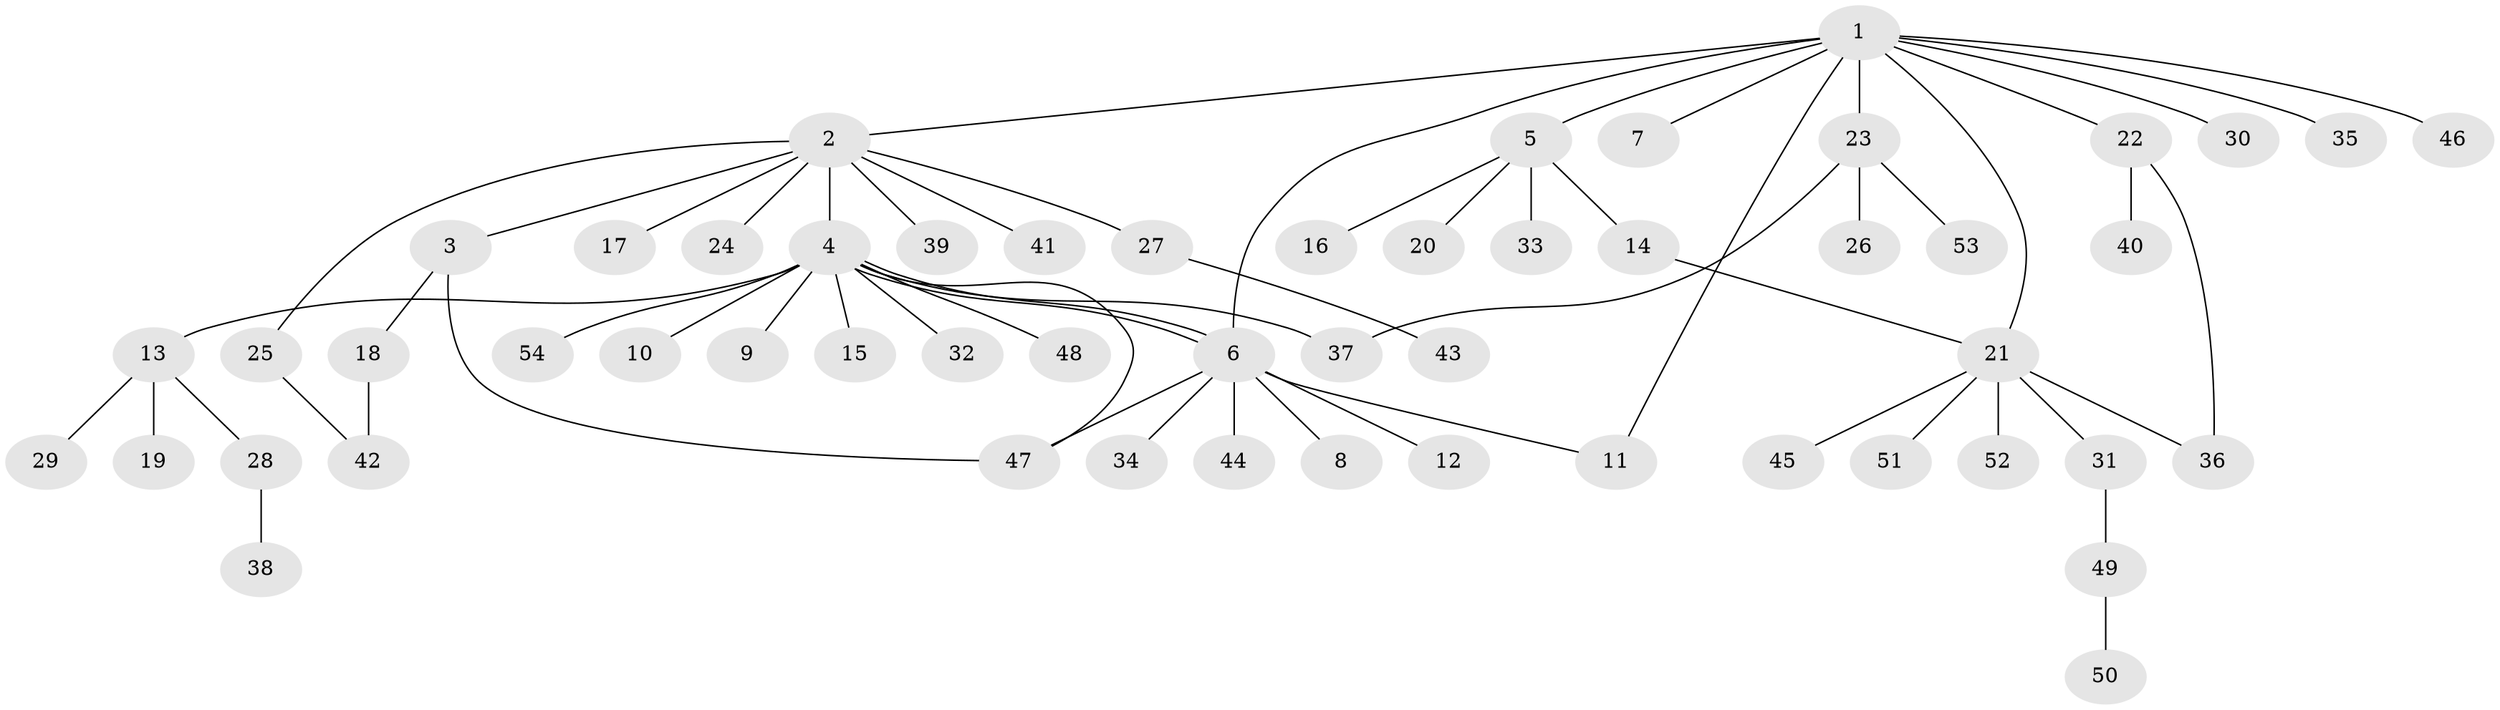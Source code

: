 // Generated by graph-tools (version 1.1) at 2025/47/03/09/25 04:47:29]
// undirected, 54 vertices, 62 edges
graph export_dot {
graph [start="1"]
  node [color=gray90,style=filled];
  1;
  2;
  3;
  4;
  5;
  6;
  7;
  8;
  9;
  10;
  11;
  12;
  13;
  14;
  15;
  16;
  17;
  18;
  19;
  20;
  21;
  22;
  23;
  24;
  25;
  26;
  27;
  28;
  29;
  30;
  31;
  32;
  33;
  34;
  35;
  36;
  37;
  38;
  39;
  40;
  41;
  42;
  43;
  44;
  45;
  46;
  47;
  48;
  49;
  50;
  51;
  52;
  53;
  54;
  1 -- 2;
  1 -- 5;
  1 -- 6;
  1 -- 7;
  1 -- 11;
  1 -- 21;
  1 -- 22;
  1 -- 23;
  1 -- 30;
  1 -- 35;
  1 -- 46;
  2 -- 3;
  2 -- 4;
  2 -- 17;
  2 -- 24;
  2 -- 25;
  2 -- 27;
  2 -- 39;
  2 -- 41;
  3 -- 18;
  3 -- 47;
  4 -- 6;
  4 -- 6;
  4 -- 9;
  4 -- 10;
  4 -- 13;
  4 -- 15;
  4 -- 32;
  4 -- 37;
  4 -- 47;
  4 -- 48;
  4 -- 54;
  5 -- 14;
  5 -- 16;
  5 -- 20;
  5 -- 33;
  6 -- 8;
  6 -- 11;
  6 -- 12;
  6 -- 34;
  6 -- 44;
  6 -- 47;
  13 -- 19;
  13 -- 28;
  13 -- 29;
  14 -- 21;
  18 -- 42;
  21 -- 31;
  21 -- 36;
  21 -- 45;
  21 -- 51;
  21 -- 52;
  22 -- 36;
  22 -- 40;
  23 -- 26;
  23 -- 37;
  23 -- 53;
  25 -- 42;
  27 -- 43;
  28 -- 38;
  31 -- 49;
  49 -- 50;
}
